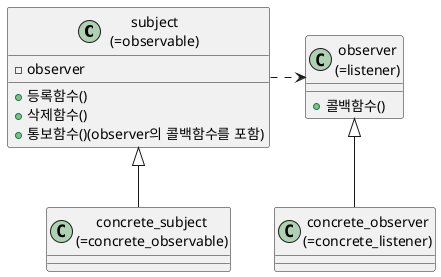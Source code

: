 @startuml "observer pattern"
class "subject\n(=observable)"{
- observer
+ 등록함수()
+ 삭제함수()
+ 통보함수()(observer의 콜백함수를 포함)
}
class "observer\n(=listener)"{
    +콜백함수()
}
"subject\n(=observable)" .right.> "observer\n(=listener)"

"concrete_subject\n(=concrete_observable)" -up-|> "subject\n(=observable)"
"concrete_observer\n(=concrete_listener)" -up-|> "observer\n(=listener)"

@enduml
